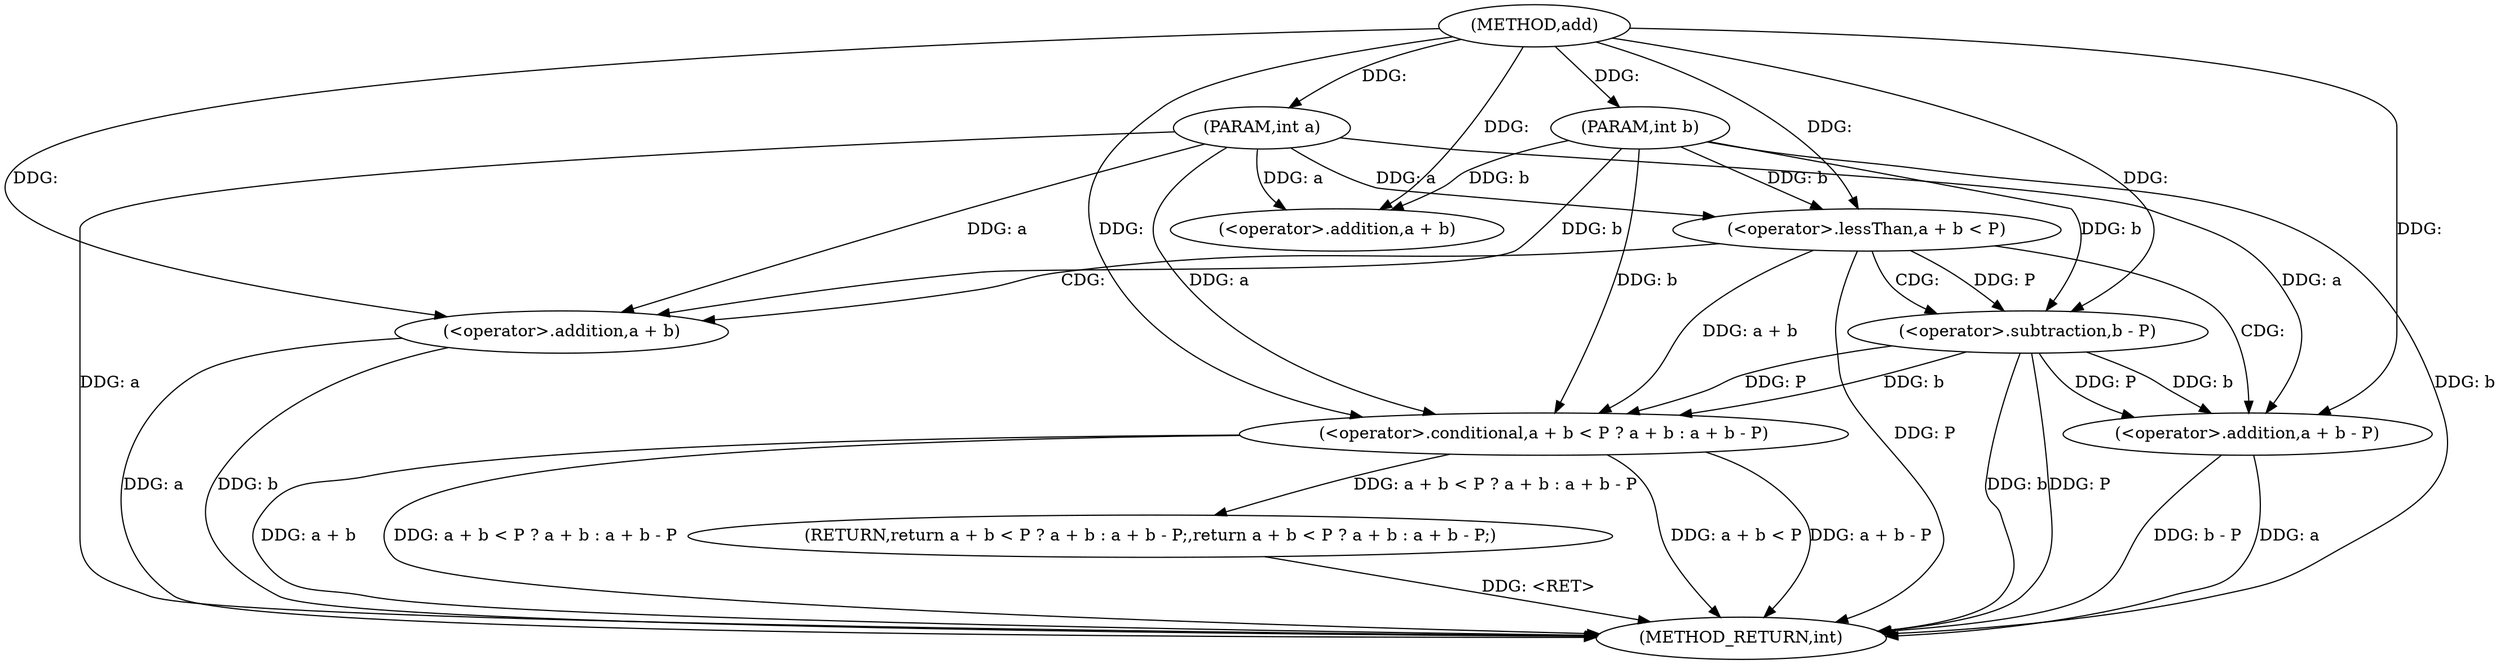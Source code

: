 digraph "add" {  
"1000101" [label = "(METHOD,add)" ]
"1000120" [label = "(METHOD_RETURN,int)" ]
"1000102" [label = "(PARAM,int a)" ]
"1000103" [label = "(PARAM,int b)" ]
"1000105" [label = "(RETURN,return a + b < P ? a + b : a + b - P;,return a + b < P ? a + b : a + b - P;)" ]
"1000106" [label = "(<operator>.conditional,a + b < P ? a + b : a + b - P)" ]
"1000107" [label = "(<operator>.lessThan,a + b < P)" ]
"1000112" [label = "(<operator>.addition,a + b)" ]
"1000115" [label = "(<operator>.addition,a + b - P)" ]
"1000108" [label = "(<operator>.addition,a + b)" ]
"1000117" [label = "(<operator>.subtraction,b - P)" ]
  "1000102" -> "1000120"  [ label = "DDG: a"] 
  "1000103" -> "1000120"  [ label = "DDG: b"] 
  "1000107" -> "1000120"  [ label = "DDG: P"] 
  "1000106" -> "1000120"  [ label = "DDG: a + b < P"] 
  "1000115" -> "1000120"  [ label = "DDG: a"] 
  "1000117" -> "1000120"  [ label = "DDG: b"] 
  "1000117" -> "1000120"  [ label = "DDG: P"] 
  "1000115" -> "1000120"  [ label = "DDG: b - P"] 
  "1000106" -> "1000120"  [ label = "DDG: a + b - P"] 
  "1000112" -> "1000120"  [ label = "DDG: a"] 
  "1000112" -> "1000120"  [ label = "DDG: b"] 
  "1000106" -> "1000120"  [ label = "DDG: a + b"] 
  "1000106" -> "1000120"  [ label = "DDG: a + b < P ? a + b : a + b - P"] 
  "1000105" -> "1000120"  [ label = "DDG: <RET>"] 
  "1000101" -> "1000102"  [ label = "DDG: "] 
  "1000101" -> "1000103"  [ label = "DDG: "] 
  "1000106" -> "1000105"  [ label = "DDG: a + b < P ? a + b : a + b - P"] 
  "1000107" -> "1000106"  [ label = "DDG: a + b"] 
  "1000102" -> "1000106"  [ label = "DDG: a"] 
  "1000101" -> "1000106"  [ label = "DDG: "] 
  "1000103" -> "1000106"  [ label = "DDG: b"] 
  "1000117" -> "1000106"  [ label = "DDG: b"] 
  "1000117" -> "1000106"  [ label = "DDG: P"] 
  "1000103" -> "1000107"  [ label = "DDG: b"] 
  "1000101" -> "1000107"  [ label = "DDG: "] 
  "1000102" -> "1000107"  [ label = "DDG: a"] 
  "1000102" -> "1000112"  [ label = "DDG: a"] 
  "1000101" -> "1000112"  [ label = "DDG: "] 
  "1000103" -> "1000112"  [ label = "DDG: b"] 
  "1000102" -> "1000115"  [ label = "DDG: a"] 
  "1000101" -> "1000115"  [ label = "DDG: "] 
  "1000117" -> "1000115"  [ label = "DDG: b"] 
  "1000117" -> "1000115"  [ label = "DDG: P"] 
  "1000102" -> "1000108"  [ label = "DDG: a"] 
  "1000101" -> "1000108"  [ label = "DDG: "] 
  "1000103" -> "1000108"  [ label = "DDG: b"] 
  "1000103" -> "1000117"  [ label = "DDG: b"] 
  "1000101" -> "1000117"  [ label = "DDG: "] 
  "1000107" -> "1000117"  [ label = "DDG: P"] 
  "1000107" -> "1000112"  [ label = "CDG: "] 
  "1000107" -> "1000115"  [ label = "CDG: "] 
  "1000107" -> "1000117"  [ label = "CDG: "] 
}
